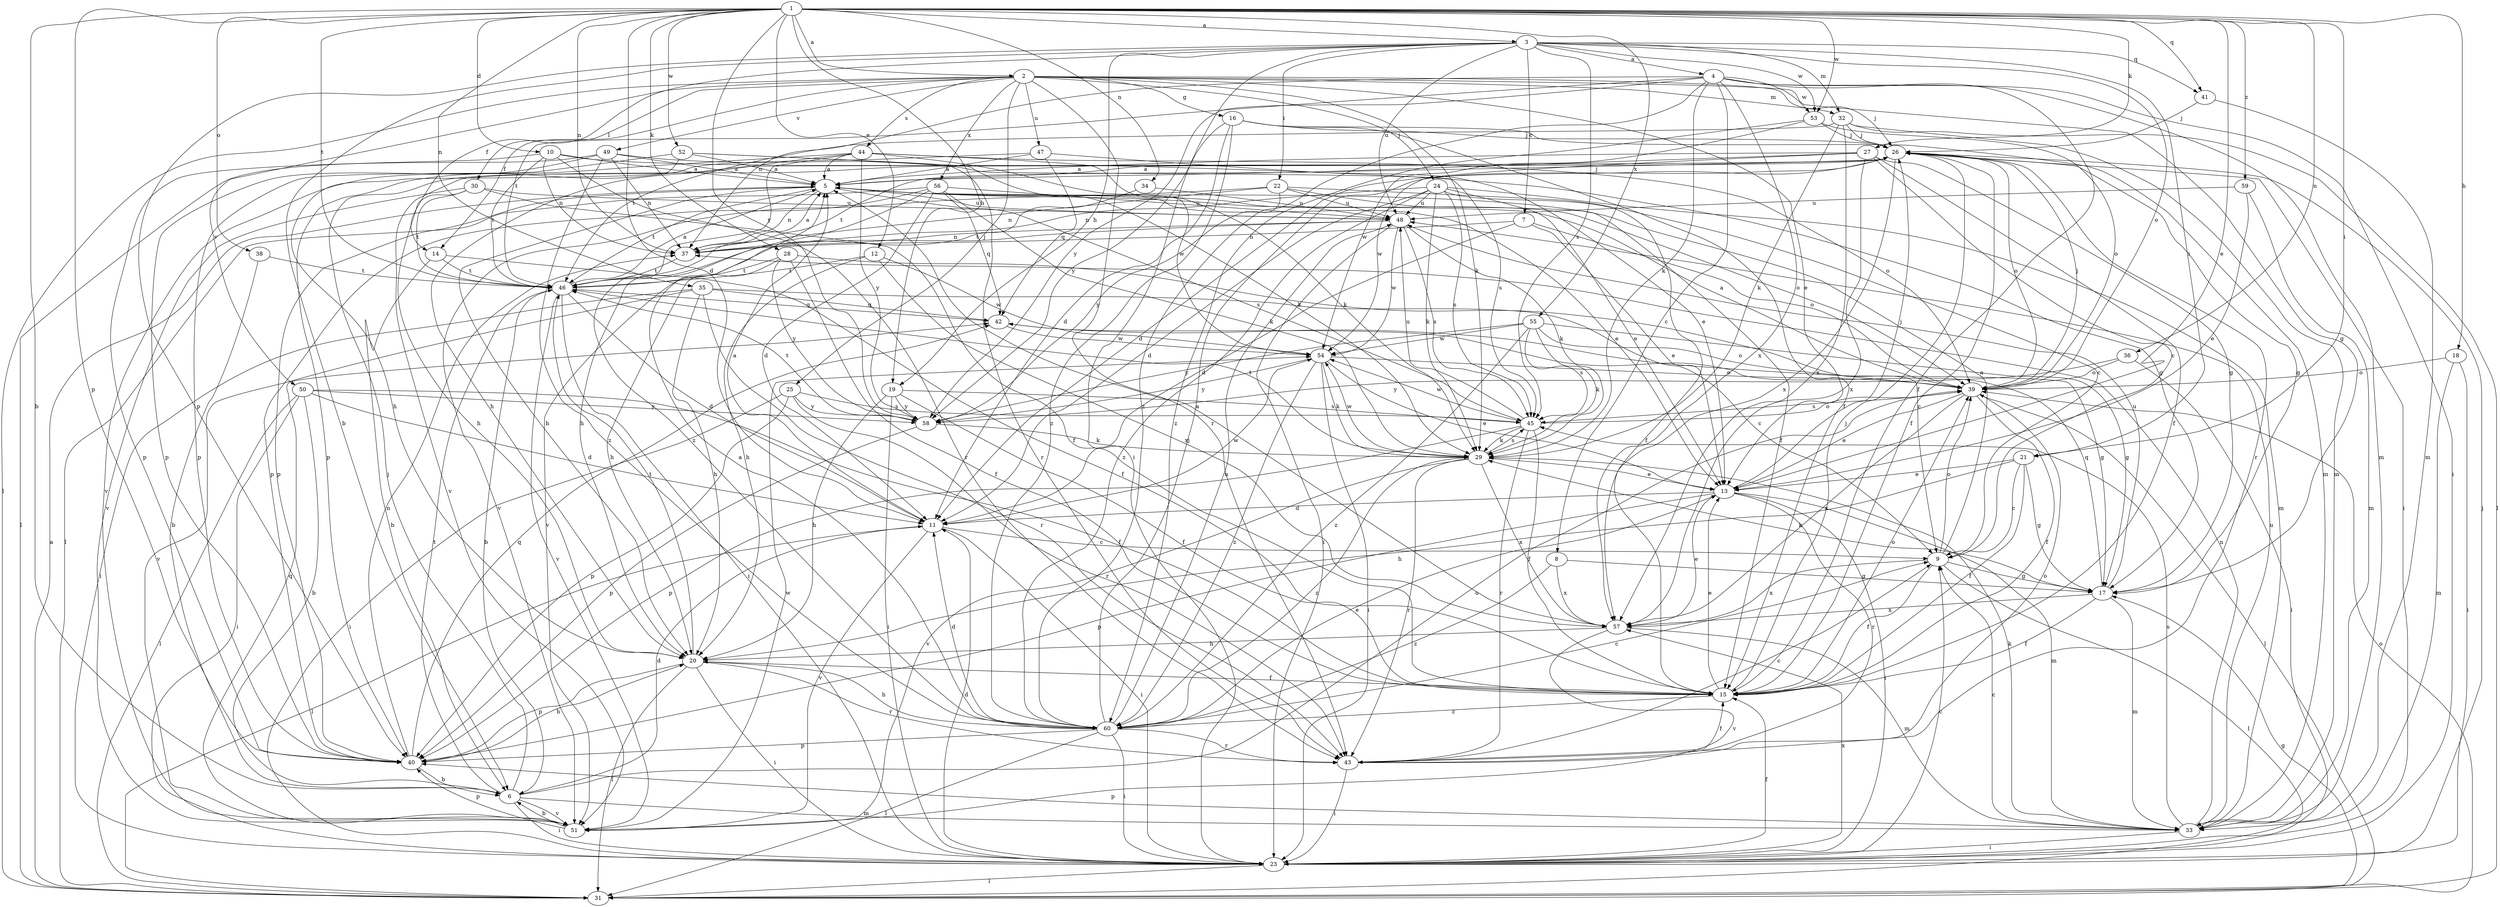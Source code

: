 strict digraph  {
	1 -> 2 [label=a];
	1 -> 3 [label=a];
	3 -> 4 [label=a];
	9 -> 5 [label=a];
	10 -> 5 [label=a];
	11 -> 5 [label=a];
	26 -> 5 [label=a];
	27 -> 5 [label=a];
	31 -> 5 [label=a];
	37 -> 5 [label=a];
	39 -> 5 [label=a];
	44 -> 5 [label=a];
	46 -> 5 [label=a];
	47 -> 5 [label=a];
	49 -> 5 [label=a];
	52 -> 5 [label=a];
	57 -> 5 [label=a];
	60 -> 5 [label=a];
	1 -> 6 [label=b];
	3 -> 6 [label=b];
	14 -> 6 [label=b];
	38 -> 6 [label=b];
	40 -> 6 [label=b];
	46 -> 6 [label=b];
	50 -> 6 [label=b];
	51 -> 6 [label=b];
	3 -> 7 [label=c];
	4 -> 8 [label=c];
	11 -> 9 [label=c];
	21 -> 9 [label=c];
	22 -> 9 [label=c];
	23 -> 9 [label=c];
	27 -> 9 [label=c];
	28 -> 9 [label=c];
	33 -> 9 [label=c];
	35 -> 9 [label=c];
	43 -> 9 [label=c];
	60 -> 9 [label=c];
	1 -> 10 [label=d];
	1 -> 11 [label=d];
	6 -> 11 [label=d];
	7 -> 11 [label=d];
	13 -> 11 [label=d];
	16 -> 11 [label=d];
	23 -> 11 [label=d];
	24 -> 11 [label=d];
	26 -> 11 [label=d];
	46 -> 11 [label=d];
	50 -> 11 [label=d];
	56 -> 11 [label=d];
	60 -> 11 [label=d];
	1 -> 12 [label=e];
	1 -> 13 [label=e];
	2 -> 13 [label=e];
	5 -> 13 [label=e];
	7 -> 13 [label=e];
	15 -> 13 [label=e];
	21 -> 13 [label=e];
	24 -> 13 [label=e];
	29 -> 13 [label=e];
	39 -> 13 [label=e];
	47 -> 13 [label=e];
	54 -> 13 [label=e];
	57 -> 13 [label=e];
	59 -> 13 [label=e];
	60 -> 13 [label=e];
	2 -> 14 [label=f];
	3 -> 14 [label=f];
	4 -> 15 [label=f];
	9 -> 15 [label=f];
	14 -> 15 [label=f];
	16 -> 15 [label=f];
	17 -> 15 [label=f];
	19 -> 15 [label=f];
	20 -> 15 [label=f];
	21 -> 15 [label=f];
	22 -> 15 [label=f];
	23 -> 15 [label=f];
	24 -> 15 [label=f];
	26 -> 15 [label=f];
	27 -> 15 [label=f];
	28 -> 15 [label=f];
	30 -> 15 [label=f];
	39 -> 15 [label=f];
	43 -> 15 [label=f];
	45 -> 15 [label=f];
	50 -> 15 [label=f];
	2 -> 16 [label=g];
	2 -> 17 [label=g];
	8 -> 17 [label=g];
	9 -> 17 [label=g];
	10 -> 17 [label=g];
	21 -> 17 [label=g];
	26 -> 17 [label=g];
	27 -> 17 [label=g];
	31 -> 17 [label=g];
	42 -> 17 [label=g];
	55 -> 17 [label=g];
	1 -> 18 [label=h];
	1 -> 19 [label=h];
	3 -> 19 [label=h];
	5 -> 20 [label=h];
	12 -> 20 [label=h];
	19 -> 20 [label=h];
	21 -> 20 [label=h];
	28 -> 20 [label=h];
	30 -> 20 [label=h];
	35 -> 20 [label=h];
	40 -> 20 [label=h];
	44 -> 20 [label=h];
	52 -> 20 [label=h];
	56 -> 20 [label=h];
	57 -> 20 [label=h];
	60 -> 20 [label=h];
	1 -> 21 [label=i];
	3 -> 21 [label=i];
	3 -> 22 [label=i];
	3 -> 23 [label=i];
	4 -> 23 [label=i];
	6 -> 23 [label=i];
	11 -> 23 [label=i];
	13 -> 23 [label=i];
	18 -> 23 [label=i];
	19 -> 23 [label=i];
	20 -> 23 [label=i];
	25 -> 23 [label=i];
	26 -> 23 [label=i];
	33 -> 23 [label=i];
	35 -> 23 [label=i];
	36 -> 23 [label=i];
	43 -> 23 [label=i];
	46 -> 23 [label=i];
	48 -> 23 [label=i];
	50 -> 23 [label=i];
	54 -> 23 [label=i];
	60 -> 23 [label=i];
	2 -> 24 [label=j];
	2 -> 25 [label=j];
	2 -> 26 [label=j];
	5 -> 26 [label=j];
	6 -> 26 [label=j];
	13 -> 26 [label=j];
	15 -> 26 [label=j];
	16 -> 26 [label=j];
	23 -> 26 [label=j];
	32 -> 26 [label=j];
	39 -> 26 [label=j];
	41 -> 26 [label=j];
	53 -> 26 [label=j];
	60 -> 26 [label=j];
	1 -> 27 [label=k];
	1 -> 28 [label=k];
	2 -> 29 [label=k];
	4 -> 29 [label=k];
	17 -> 29 [label=k];
	24 -> 29 [label=k];
	32 -> 29 [label=k];
	33 -> 29 [label=k];
	44 -> 29 [label=k];
	45 -> 29 [label=k];
	48 -> 29 [label=k];
	52 -> 29 [label=k];
	54 -> 29 [label=k];
	55 -> 29 [label=k];
	56 -> 29 [label=k];
	58 -> 29 [label=k];
	2 -> 30 [label=l];
	2 -> 31 [label=l];
	9 -> 31 [label=l];
	11 -> 31 [label=l];
	20 -> 31 [label=l];
	23 -> 31 [label=l];
	32 -> 31 [label=l];
	39 -> 31 [label=l];
	49 -> 31 [label=l];
	50 -> 31 [label=l];
	56 -> 31 [label=l];
	60 -> 31 [label=l];
	2 -> 32 [label=m];
	3 -> 32 [label=m];
	4 -> 33 [label=m];
	6 -> 33 [label=m];
	13 -> 33 [label=m];
	16 -> 33 [label=m];
	17 -> 33 [label=m];
	18 -> 33 [label=m];
	24 -> 33 [label=m];
	32 -> 33 [label=m];
	41 -> 33 [label=m];
	57 -> 33 [label=m];
	59 -> 33 [label=m];
	1 -> 34 [label=n];
	1 -> 35 [label=n];
	1 -> 36 [label=n];
	1 -> 37 [label=n];
	4 -> 37 [label=n];
	5 -> 37 [label=n];
	7 -> 37 [label=n];
	10 -> 37 [label=n];
	22 -> 37 [label=n];
	24 -> 37 [label=n];
	33 -> 37 [label=n];
	40 -> 37 [label=n];
	48 -> 37 [label=n];
	49 -> 37 [label=n];
	1 -> 38 [label=o];
	3 -> 39 [label=o];
	5 -> 39 [label=o];
	6 -> 39 [label=o];
	7 -> 39 [label=o];
	9 -> 39 [label=o];
	15 -> 39 [label=o];
	18 -> 39 [label=o];
	26 -> 39 [label=o];
	31 -> 39 [label=o];
	36 -> 39 [label=o];
	43 -> 39 [label=o];
	44 -> 39 [label=o];
	45 -> 39 [label=o];
	53 -> 39 [label=o];
	54 -> 39 [label=o];
	55 -> 39 [label=o];
	1 -> 40 [label=p];
	3 -> 40 [label=p];
	5 -> 40 [label=p];
	10 -> 40 [label=p];
	13 -> 40 [label=p];
	20 -> 40 [label=p];
	25 -> 40 [label=p];
	33 -> 40 [label=p];
	45 -> 40 [label=p];
	47 -> 40 [label=p];
	49 -> 40 [label=p];
	51 -> 40 [label=p];
	52 -> 40 [label=p];
	56 -> 40 [label=p];
	58 -> 40 [label=p];
	60 -> 40 [label=p];
	1 -> 41 [label=q];
	3 -> 41 [label=q];
	17 -> 42 [label=q];
	35 -> 42 [label=q];
	40 -> 42 [label=q];
	46 -> 42 [label=q];
	47 -> 42 [label=q];
	51 -> 42 [label=q];
	56 -> 42 [label=q];
	2 -> 43 [label=r];
	10 -> 43 [label=r];
	13 -> 43 [label=r];
	20 -> 43 [label=r];
	25 -> 43 [label=r];
	26 -> 43 [label=r];
	29 -> 43 [label=r];
	35 -> 43 [label=r];
	45 -> 43 [label=r];
	52 -> 43 [label=r];
	60 -> 43 [label=r];
	2 -> 44 [label=s];
	3 -> 45 [label=s];
	5 -> 45 [label=s];
	19 -> 45 [label=s];
	24 -> 45 [label=s];
	25 -> 45 [label=s];
	29 -> 45 [label=s];
	33 -> 45 [label=s];
	39 -> 45 [label=s];
	48 -> 45 [label=s];
	49 -> 45 [label=s];
	55 -> 45 [label=s];
	1 -> 46 [label=t];
	4 -> 46 [label=t];
	5 -> 46 [label=t];
	6 -> 46 [label=t];
	10 -> 46 [label=t];
	12 -> 46 [label=t];
	14 -> 46 [label=t];
	20 -> 46 [label=t];
	27 -> 46 [label=t];
	28 -> 46 [label=t];
	29 -> 46 [label=t];
	30 -> 46 [label=t];
	32 -> 46 [label=t];
	34 -> 46 [label=t];
	37 -> 46 [label=t];
	38 -> 46 [label=t];
	58 -> 46 [label=t];
	2 -> 47 [label=u];
	3 -> 48 [label=u];
	5 -> 48 [label=u];
	17 -> 48 [label=u];
	22 -> 48 [label=u];
	24 -> 48 [label=u];
	30 -> 48 [label=u];
	33 -> 48 [label=u];
	34 -> 48 [label=u];
	45 -> 48 [label=u];
	56 -> 48 [label=u];
	59 -> 48 [label=u];
	60 -> 48 [label=u];
	2 -> 49 [label=v];
	2 -> 50 [label=v];
	6 -> 51 [label=v];
	11 -> 51 [label=v];
	22 -> 51 [label=v];
	26 -> 51 [label=v];
	29 -> 51 [label=v];
	30 -> 51 [label=v];
	35 -> 51 [label=v];
	44 -> 51 [label=v];
	46 -> 51 [label=v];
	48 -> 51 [label=v];
	57 -> 51 [label=v];
	1 -> 52 [label=w];
	1 -> 53 [label=w];
	3 -> 53 [label=w];
	4 -> 53 [label=w];
	11 -> 54 [label=w];
	12 -> 54 [label=w];
	27 -> 54 [label=w];
	29 -> 54 [label=w];
	42 -> 54 [label=w];
	44 -> 54 [label=w];
	45 -> 54 [label=w];
	48 -> 54 [label=w];
	51 -> 54 [label=w];
	53 -> 54 [label=w];
	55 -> 54 [label=w];
	1 -> 55 [label=x];
	2 -> 56 [label=x];
	4 -> 57 [label=x];
	8 -> 57 [label=x];
	9 -> 57 [label=x];
	12 -> 57 [label=x];
	17 -> 57 [label=x];
	23 -> 57 [label=x];
	26 -> 57 [label=x];
	27 -> 57 [label=x];
	29 -> 57 [label=x];
	32 -> 57 [label=x];
	39 -> 57 [label=x];
	1 -> 58 [label=y];
	4 -> 58 [label=y];
	16 -> 58 [label=y];
	19 -> 58 [label=y];
	22 -> 58 [label=y];
	25 -> 58 [label=y];
	28 -> 58 [label=y];
	36 -> 58 [label=y];
	44 -> 58 [label=y];
	50 -> 58 [label=y];
	54 -> 58 [label=y];
	55 -> 58 [label=y];
	1 -> 59 [label=z];
	4 -> 60 [label=z];
	8 -> 60 [label=z];
	15 -> 60 [label=z];
	16 -> 60 [label=z];
	24 -> 60 [label=z];
	29 -> 60 [label=z];
	44 -> 60 [label=z];
	49 -> 60 [label=z];
	53 -> 60 [label=z];
	54 -> 60 [label=z];
	55 -> 60 [label=z];
}
